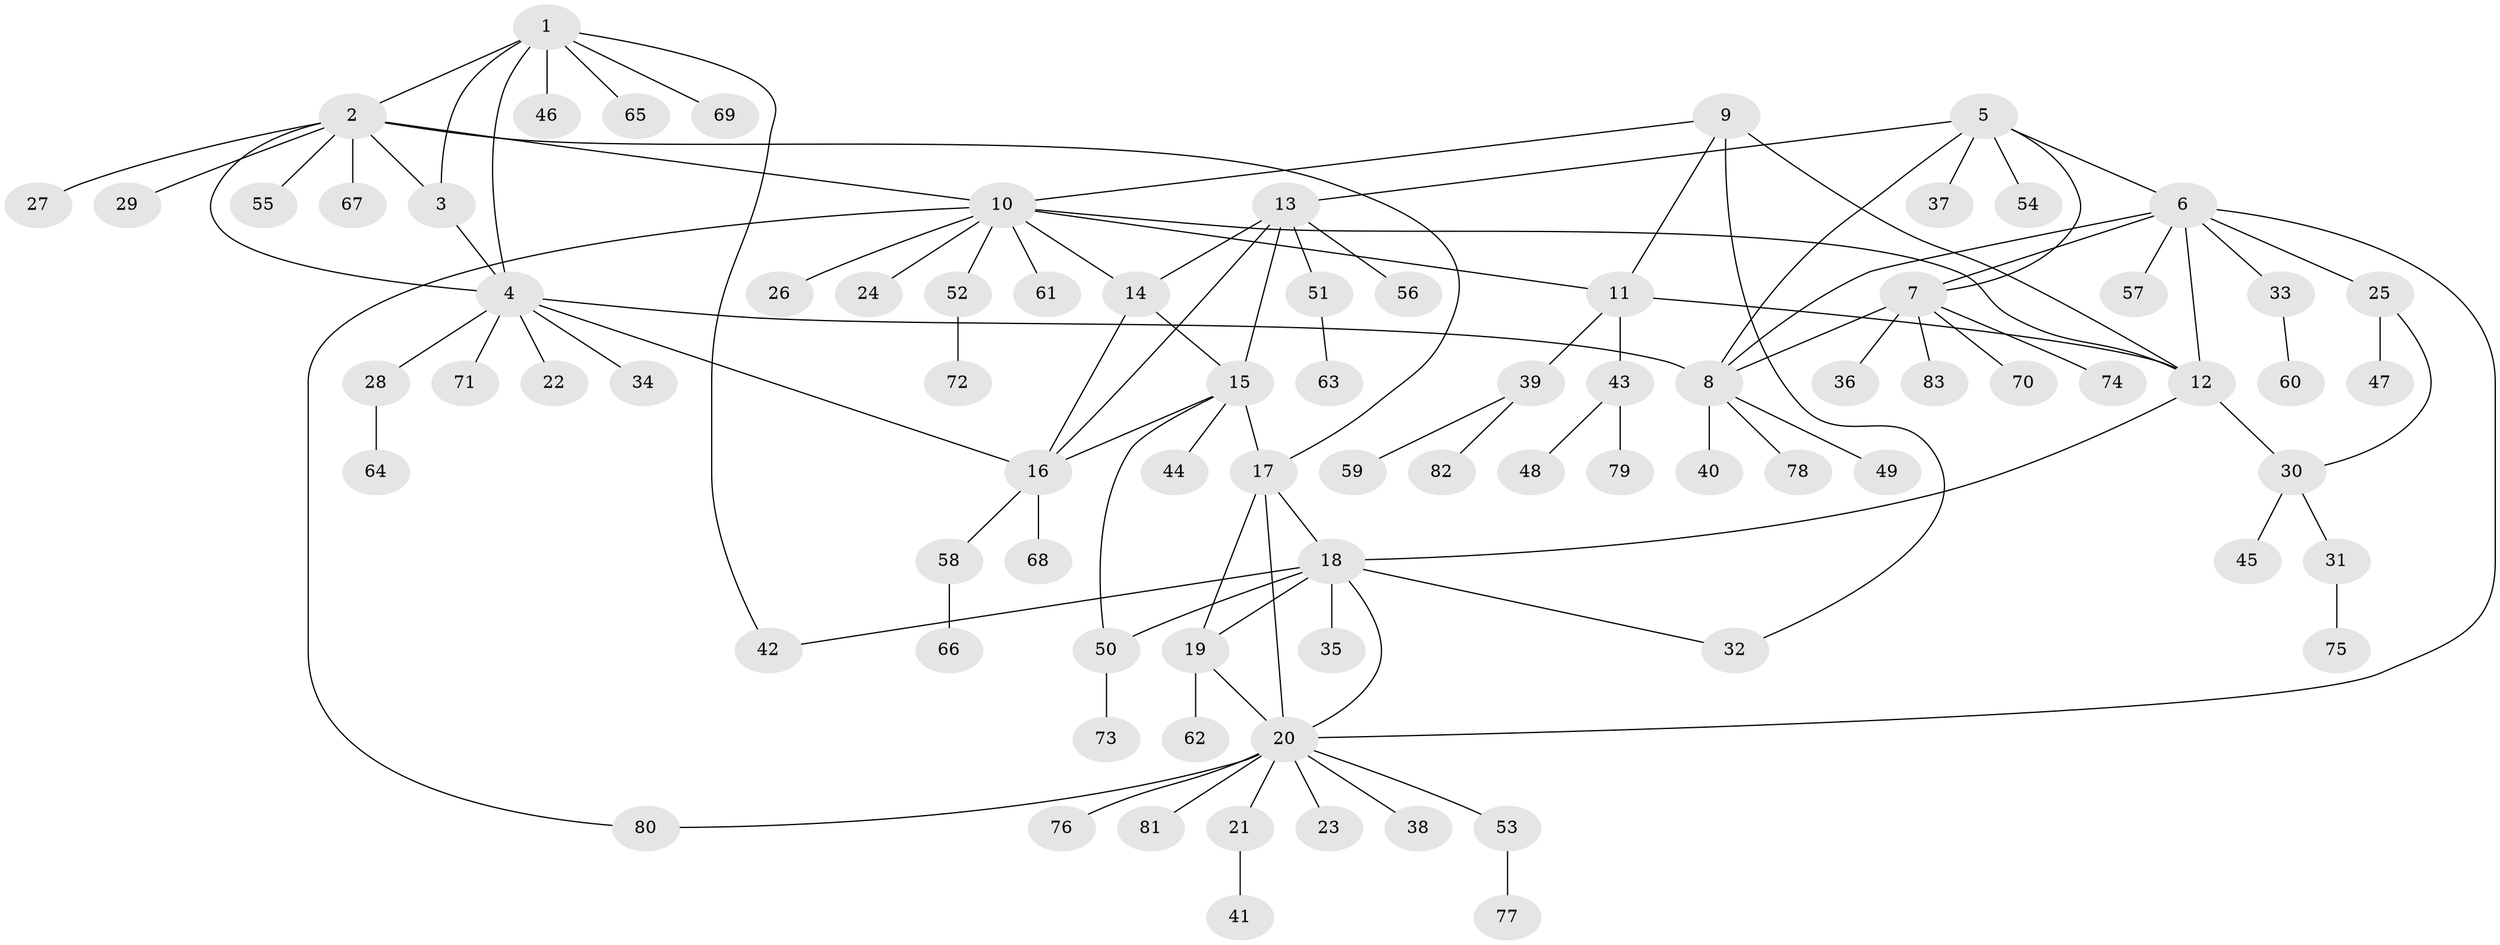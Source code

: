 // Generated by graph-tools (version 1.1) at 2025/26/03/09/25 03:26:35]
// undirected, 83 vertices, 108 edges
graph export_dot {
graph [start="1"]
  node [color=gray90,style=filled];
  1;
  2;
  3;
  4;
  5;
  6;
  7;
  8;
  9;
  10;
  11;
  12;
  13;
  14;
  15;
  16;
  17;
  18;
  19;
  20;
  21;
  22;
  23;
  24;
  25;
  26;
  27;
  28;
  29;
  30;
  31;
  32;
  33;
  34;
  35;
  36;
  37;
  38;
  39;
  40;
  41;
  42;
  43;
  44;
  45;
  46;
  47;
  48;
  49;
  50;
  51;
  52;
  53;
  54;
  55;
  56;
  57;
  58;
  59;
  60;
  61;
  62;
  63;
  64;
  65;
  66;
  67;
  68;
  69;
  70;
  71;
  72;
  73;
  74;
  75;
  76;
  77;
  78;
  79;
  80;
  81;
  82;
  83;
  1 -- 2;
  1 -- 3;
  1 -- 4;
  1 -- 42;
  1 -- 46;
  1 -- 65;
  1 -- 69;
  2 -- 3;
  2 -- 4;
  2 -- 10;
  2 -- 17;
  2 -- 27;
  2 -- 29;
  2 -- 55;
  2 -- 67;
  3 -- 4;
  4 -- 8;
  4 -- 16;
  4 -- 22;
  4 -- 28;
  4 -- 34;
  4 -- 71;
  5 -- 6;
  5 -- 7;
  5 -- 8;
  5 -- 13;
  5 -- 37;
  5 -- 54;
  6 -- 7;
  6 -- 8;
  6 -- 12;
  6 -- 20;
  6 -- 25;
  6 -- 33;
  6 -- 57;
  7 -- 8;
  7 -- 36;
  7 -- 70;
  7 -- 74;
  7 -- 83;
  8 -- 40;
  8 -- 49;
  8 -- 78;
  9 -- 10;
  9 -- 11;
  9 -- 12;
  9 -- 32;
  10 -- 11;
  10 -- 12;
  10 -- 14;
  10 -- 24;
  10 -- 26;
  10 -- 52;
  10 -- 61;
  10 -- 80;
  11 -- 12;
  11 -- 39;
  11 -- 43;
  12 -- 18;
  12 -- 30;
  13 -- 14;
  13 -- 15;
  13 -- 16;
  13 -- 51;
  13 -- 56;
  14 -- 15;
  14 -- 16;
  15 -- 16;
  15 -- 17;
  15 -- 44;
  15 -- 50;
  16 -- 58;
  16 -- 68;
  17 -- 18;
  17 -- 19;
  17 -- 20;
  18 -- 19;
  18 -- 20;
  18 -- 32;
  18 -- 35;
  18 -- 42;
  18 -- 50;
  19 -- 20;
  19 -- 62;
  20 -- 21;
  20 -- 23;
  20 -- 38;
  20 -- 53;
  20 -- 76;
  20 -- 80;
  20 -- 81;
  21 -- 41;
  25 -- 30;
  25 -- 47;
  28 -- 64;
  30 -- 31;
  30 -- 45;
  31 -- 75;
  33 -- 60;
  39 -- 59;
  39 -- 82;
  43 -- 48;
  43 -- 79;
  50 -- 73;
  51 -- 63;
  52 -- 72;
  53 -- 77;
  58 -- 66;
}

